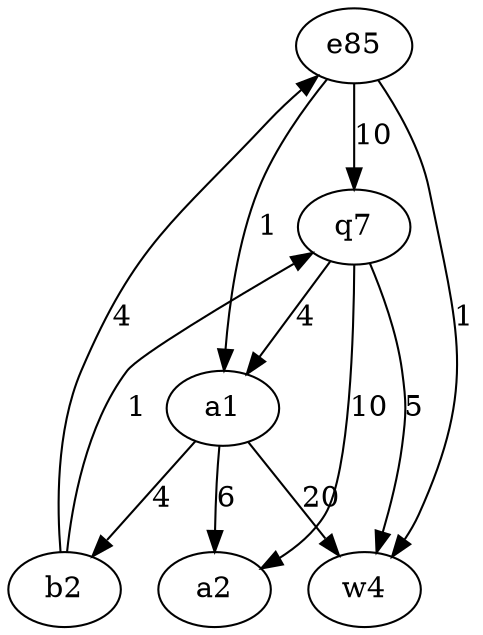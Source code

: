 digraph {
e85
e85->q7 [label=10, weight=10]
e85->w4 [label=1, weight=1]
e85->a1 [label=1, weight=1]
w4
q7
q7->a1 [label=4, weight=4]
q7->w4 [label=5, weight=5]
q7->a2 [label=10, weight=10]
a1
a1->w4 [label=20, weight=20]
a1->a2 [label=6, weight=6]
a1->b2 [label=4, weight=4]
a2
b2
b2->q7 [label=1, weight=1]
b2->e85 [label=4, weight=4]
}